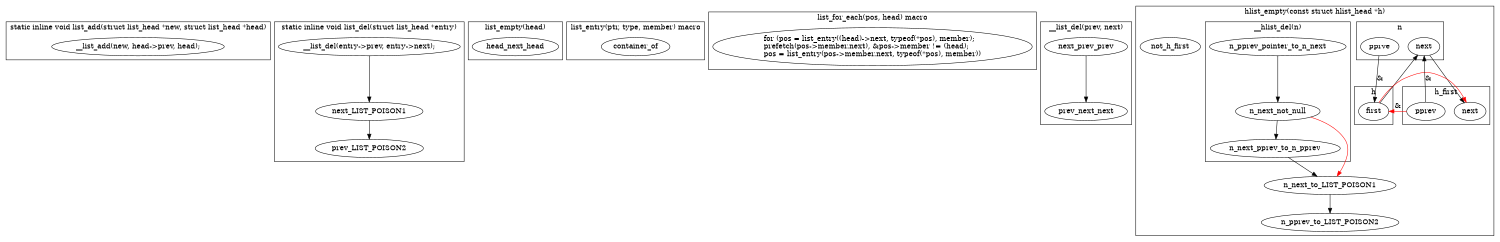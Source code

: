 digraph list_h{
        size="10,18";
        ratio=filled;

		subgraph cluster_list_add{
				label="static inline void list_add(struct list_head *new, struct list_head *head)";

				__list_add[label="__list_add(new, head, head->next);"];
		}

		subgraph cluster_list_add_tail{
				label="static inline void list_add_tail(struct list_head *new, struct list_head *head)";

				__list_add[label="__list_add(new, head->prev, head);"];
		}

		subgraph cluster_list_del{
				label="static inline void list_del(struct list_head *entry)";

				__list_del[label="__list_del(entry->prev, entry->next);"];
				next_LIST_POISON1;
				prev_LIST_POISON2;

				__list_del -> next_LIST_POISON1;
				next_LIST_POISON1 -> prev_LIST_POISON2;
		}

		subgraph cluster_list_empty{
				label="list_empty(head)";
				head_next_head;
		}

		subgraph cluster_list_entry{
				// Returns the address of the data structure of type t in which the list_head field that has the name m and the address p is included.
				// list_entry(p,t,m)
				label="list_entry(ptr, type, member) macro"; //		// type has the type of ptr, and its name is member in type. return type address.

				container_of;
		}

		subgraph cluster_list_for_each{
				label="list_for_each(pos, head) macro";
        
				for[label="	for (pos = (head)->next; prefetch(pos->next), pos != (head);pos = pos->next)"];
		}

		subgraph cluster_list_for_each_entry{
				label="list_for_each_entry(pos, head, member) macro"; 
				
				for[label="for (pos = list_entry((head)->next, typeof(*pos), member);\lprefetch(pos->member.next), &pos->member != (head);\lpos = list_entry(pos->member.next, typeof(*pos), member))"];		
		}

		subgraph cluster__list_del{
				label="__list_del(prev, next)";
				next_prev_prev-> prev_next_next;
		}

		subgraph cluster_hlist_add_head{
				label="hlist_add_head(struct hlist_node *n, struct hlist_head *h)";
				compound=true;
				subgraph cluster_n{
						label="n";
						
						n_next[label="next"];
						n_pprev[label="pprve"];
						
				}
				subgraph cluster_h
				{
						label="h";
						h_first[label="first"];
				}

				subgraph cluster_h_first{
						label="h_first";
						h_first_next[label="next"];
						h_first_pprev[label="pprev"];
				}
				
				n_next -> h_first_next[lhead=cluster_h_first];
				h_first_pprev -> n_next[label="&"];
				h_first -> h_first_next[lhead=cluster_h_first, color=red];
				h_first -> n_next[lhead=cluster_n];
				n_pprev -> h_first[label="&"];
				h_first_pprev -> h_first[label="&", color=red];
		}

		subgraph cluster_hlist_add_head{
				label="hlist_del(struct hlist_node *n)";
				compound=true;

				n_next_to_LIST_POISON1;
				n_pprev_to_LIST_POISON2;
				
				subgraph cluster___hlist_del{
						label="__hlist_del(n)";
						
						n_pprev_pointer_to_n_next;
						n_next_not_null;
						n_next_pprev_to_n_pprev;

						n_pprev_pointer_to_n_next -> n_next_not_null;
						n_next_not_null -> n_next_pprev_to_n_pprev;
				}

				n_next_not_null -> n_next_to_LIST_POISON1[color=red];
				
				n_next_pprev_to_n_pprev -> n_next_to_LIST_POISON1[ltail=cluster___hlist_del];
				n_next_to_LIST_POISON1 -> n_pprev_to_LIST_POISON2;
		}

		subgraph cluster_hlist_add_head{
				label="hlist_empty(const struct hlist_head *h)";
				compound=true;
				edge[decorate=true];

				not_h_first;
		}

		
}
